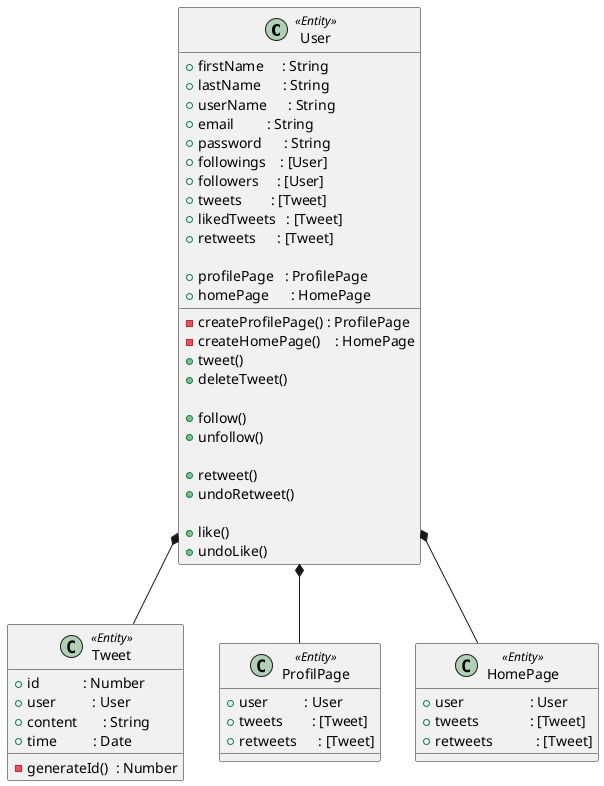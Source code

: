 @startuml Class Diagram for Twitter Clone

class User <<Entity>> { 
  + firstName     : String
  + lastName      : String
  + userName      : String
  + email         : String
  + password      : String
  + followings    : [User]
  + followers     : [User]
  + tweets        : [Tweet]
  + likedTweets   : [Tweet]
  + retweets      : [Tweet]

  + profilePage   : ProfilePage
  + homePage      : HomePage

  - createProfilePage() : ProfilePage
  - createHomePage()    : HomePage
  + tweet()
  + deleteTweet()

  + follow()
  + unfollow()

  + retweet()
  + undoRetweet()

  + like()
  + undoLike()
}

class Tweet <<Entity>> {
  + id            : Number  
  + user          : User
  + content       : String
  + time          : Date

  - generateId()  : Number
}

class ProfilPage <<Entity>> {
  + user          : User
  + tweets        : [Tweet]
  + retweets      : [Tweet]
}

class HomePage <<Entity>> {
  + user                  : User
  + tweets              : [Tweet]
  + retweets            : [Tweet]
}

User *-- Tweet
User *-- ProfilPage
User *-- HomePage

@enduml